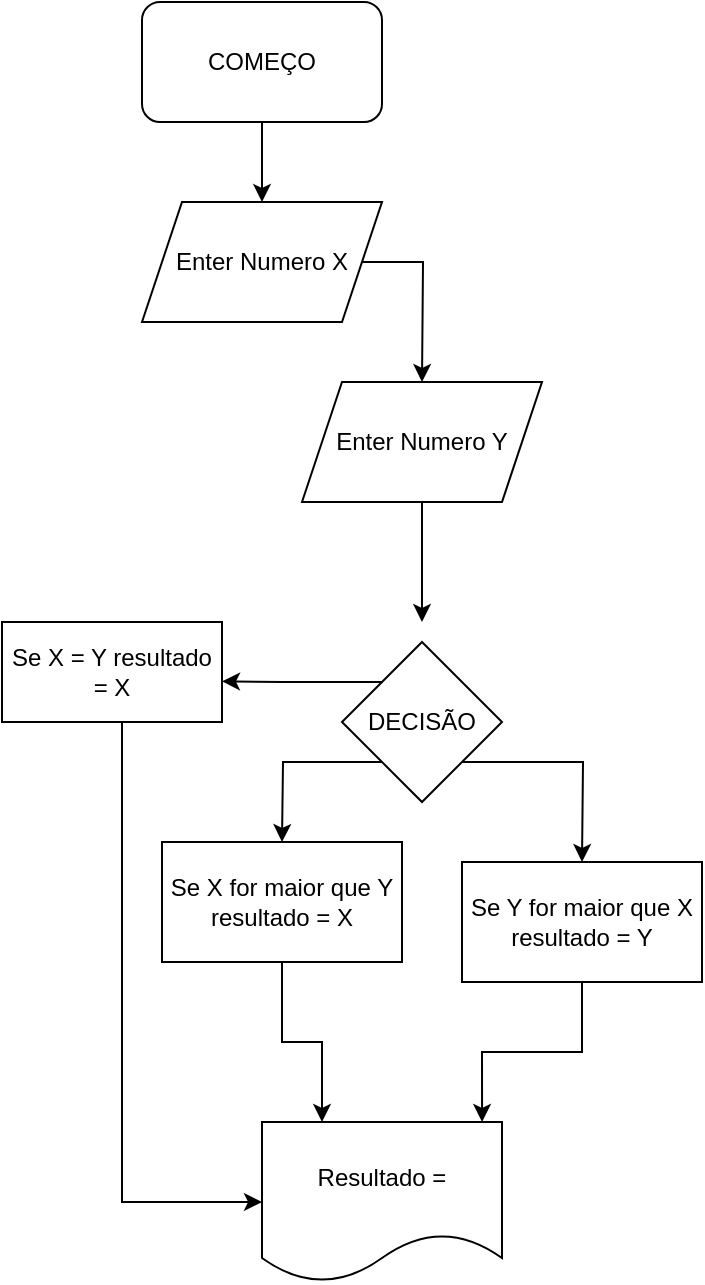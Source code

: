 <mxfile version="17.1.3" type="github">
  <diagram id="koIXB-piqZe5bMiR-bZl" name="Page-1">
    <mxGraphModel dx="901" dy="567" grid="1" gridSize="10" guides="1" tooltips="1" connect="1" arrows="1" fold="1" page="1" pageScale="1" pageWidth="827" pageHeight="1169" math="0" shadow="0">
      <root>
        <mxCell id="rqwTE8DcEwKPQkKoBpFf-0" />
        <mxCell id="rqwTE8DcEwKPQkKoBpFf-1" parent="rqwTE8DcEwKPQkKoBpFf-0" />
        <mxCell id="OUc3P_ukeDaZ9KivfWFZ-6" style="edgeStyle=orthogonalEdgeStyle;rounded=0;orthogonalLoop=1;jettySize=auto;html=1;exitX=1;exitY=1;exitDx=0;exitDy=0;" edge="1" parent="rqwTE8DcEwKPQkKoBpFf-1" source="ymK1uzOVTLXMN06-zwSK-2">
          <mxGeometry relative="1" as="geometry">
            <mxPoint x="300" y="450" as="targetPoint" />
          </mxGeometry>
        </mxCell>
        <mxCell id="OUc3P_ukeDaZ9KivfWFZ-7" style="edgeStyle=orthogonalEdgeStyle;rounded=0;orthogonalLoop=1;jettySize=auto;html=1;exitX=0;exitY=1;exitDx=0;exitDy=0;" edge="1" parent="rqwTE8DcEwKPQkKoBpFf-1" source="ymK1uzOVTLXMN06-zwSK-2">
          <mxGeometry relative="1" as="geometry">
            <mxPoint x="150" y="440" as="targetPoint" />
          </mxGeometry>
        </mxCell>
        <mxCell id="OUc3P_ukeDaZ9KivfWFZ-8" style="edgeStyle=orthogonalEdgeStyle;rounded=0;orthogonalLoop=1;jettySize=auto;html=1;exitX=0;exitY=0;exitDx=0;exitDy=0;" edge="1" parent="rqwTE8DcEwKPQkKoBpFf-1" source="ymK1uzOVTLXMN06-zwSK-2">
          <mxGeometry relative="1" as="geometry">
            <mxPoint x="120" y="359.667" as="targetPoint" />
          </mxGeometry>
        </mxCell>
        <mxCell id="ymK1uzOVTLXMN06-zwSK-2" value="DECISÃO" style="rhombus;whiteSpace=wrap;html=1;" parent="rqwTE8DcEwKPQkKoBpFf-1" vertex="1">
          <mxGeometry x="180" y="340" width="80" height="80" as="geometry" />
        </mxCell>
        <mxCell id="ymK1uzOVTLXMN06-zwSK-13" value="" style="edgeStyle=orthogonalEdgeStyle;rounded=0;orthogonalLoop=1;jettySize=auto;html=1;fontColor=none;" parent="rqwTE8DcEwKPQkKoBpFf-1" source="ymK1uzOVTLXMN06-zwSK-3" target="ymK1uzOVTLXMN06-zwSK-7" edge="1">
          <mxGeometry relative="1" as="geometry" />
        </mxCell>
        <mxCell id="ymK1uzOVTLXMN06-zwSK-3" value="COMEÇO" style="rounded=1;whiteSpace=wrap;html=1;" parent="rqwTE8DcEwKPQkKoBpFf-1" vertex="1">
          <mxGeometry x="80" y="20" width="120" height="60" as="geometry" />
        </mxCell>
        <mxCell id="OUc3P_ukeDaZ9KivfWFZ-4" style="edgeStyle=orthogonalEdgeStyle;rounded=0;orthogonalLoop=1;jettySize=auto;html=1;" edge="1" parent="rqwTE8DcEwKPQkKoBpFf-1" source="ymK1uzOVTLXMN06-zwSK-7">
          <mxGeometry relative="1" as="geometry">
            <mxPoint x="220" y="210" as="targetPoint" />
          </mxGeometry>
        </mxCell>
        <mxCell id="ymK1uzOVTLXMN06-zwSK-7" value="Enter Numero X" style="shape=parallelogram;perimeter=parallelogramPerimeter;whiteSpace=wrap;html=1;fixedSize=1;" parent="rqwTE8DcEwKPQkKoBpFf-1" vertex="1">
          <mxGeometry x="80" y="120" width="120" height="60" as="geometry" />
        </mxCell>
        <mxCell id="OUc3P_ukeDaZ9KivfWFZ-5" style="edgeStyle=orthogonalEdgeStyle;rounded=0;orthogonalLoop=1;jettySize=auto;html=1;" edge="1" parent="rqwTE8DcEwKPQkKoBpFf-1" source="OUc3P_ukeDaZ9KivfWFZ-0">
          <mxGeometry relative="1" as="geometry">
            <mxPoint x="220" y="330" as="targetPoint" />
          </mxGeometry>
        </mxCell>
        <mxCell id="OUc3P_ukeDaZ9KivfWFZ-0" value="Enter Numero Y" style="shape=parallelogram;perimeter=parallelogramPerimeter;whiteSpace=wrap;html=1;fixedSize=1;" vertex="1" parent="rqwTE8DcEwKPQkKoBpFf-1">
          <mxGeometry x="160" y="210" width="120" height="60" as="geometry" />
        </mxCell>
        <mxCell id="OUc3P_ukeDaZ9KivfWFZ-12" style="edgeStyle=orthogonalEdgeStyle;rounded=0;orthogonalLoop=1;jettySize=auto;html=1;entryX=0.25;entryY=0;entryDx=0;entryDy=0;" edge="1" parent="rqwTE8DcEwKPQkKoBpFf-1" source="OUc3P_ukeDaZ9KivfWFZ-3" target="OUc3P_ukeDaZ9KivfWFZ-13">
          <mxGeometry relative="1" as="geometry">
            <mxPoint x="170" y="610.0" as="targetPoint" />
          </mxGeometry>
        </mxCell>
        <mxCell id="OUc3P_ukeDaZ9KivfWFZ-3" value="Se X for maior que Y resultado = X" style="rounded=0;whiteSpace=wrap;html=1;" vertex="1" parent="rqwTE8DcEwKPQkKoBpFf-1">
          <mxGeometry x="90" y="440" width="120" height="60" as="geometry" />
        </mxCell>
        <mxCell id="OUc3P_ukeDaZ9KivfWFZ-14" style="edgeStyle=orthogonalEdgeStyle;rounded=0;orthogonalLoop=1;jettySize=auto;html=1;entryX=0;entryY=0.5;entryDx=0;entryDy=0;" edge="1" parent="rqwTE8DcEwKPQkKoBpFf-1" source="OUc3P_ukeDaZ9KivfWFZ-9" target="OUc3P_ukeDaZ9KivfWFZ-13">
          <mxGeometry relative="1" as="geometry">
            <Array as="points">
              <mxPoint x="70" y="620" />
            </Array>
          </mxGeometry>
        </mxCell>
        <mxCell id="OUc3P_ukeDaZ9KivfWFZ-9" value="Se X = Y resultado = X" style="rounded=0;whiteSpace=wrap;html=1;" vertex="1" parent="rqwTE8DcEwKPQkKoBpFf-1">
          <mxGeometry x="10" y="330" width="110" height="50" as="geometry" />
        </mxCell>
        <mxCell id="OUc3P_ukeDaZ9KivfWFZ-11" style="edgeStyle=orthogonalEdgeStyle;rounded=0;orthogonalLoop=1;jettySize=auto;html=1;entryX=0.917;entryY=0;entryDx=0;entryDy=0;entryPerimeter=0;" edge="1" parent="rqwTE8DcEwKPQkKoBpFf-1" source="OUc3P_ukeDaZ9KivfWFZ-10" target="OUc3P_ukeDaZ9KivfWFZ-13">
          <mxGeometry relative="1" as="geometry">
            <mxPoint x="230" y="610.0" as="targetPoint" />
          </mxGeometry>
        </mxCell>
        <mxCell id="OUc3P_ukeDaZ9KivfWFZ-10" value="Se Y for maior que X resultado = Y" style="rounded=0;whiteSpace=wrap;html=1;" vertex="1" parent="rqwTE8DcEwKPQkKoBpFf-1">
          <mxGeometry x="240" y="450" width="120" height="60" as="geometry" />
        </mxCell>
        <mxCell id="OUc3P_ukeDaZ9KivfWFZ-13" value="Resultado =" style="shape=document;whiteSpace=wrap;html=1;boundedLbl=1;" vertex="1" parent="rqwTE8DcEwKPQkKoBpFf-1">
          <mxGeometry x="140" y="580.0" width="120" height="80" as="geometry" />
        </mxCell>
      </root>
    </mxGraphModel>
  </diagram>
</mxfile>
